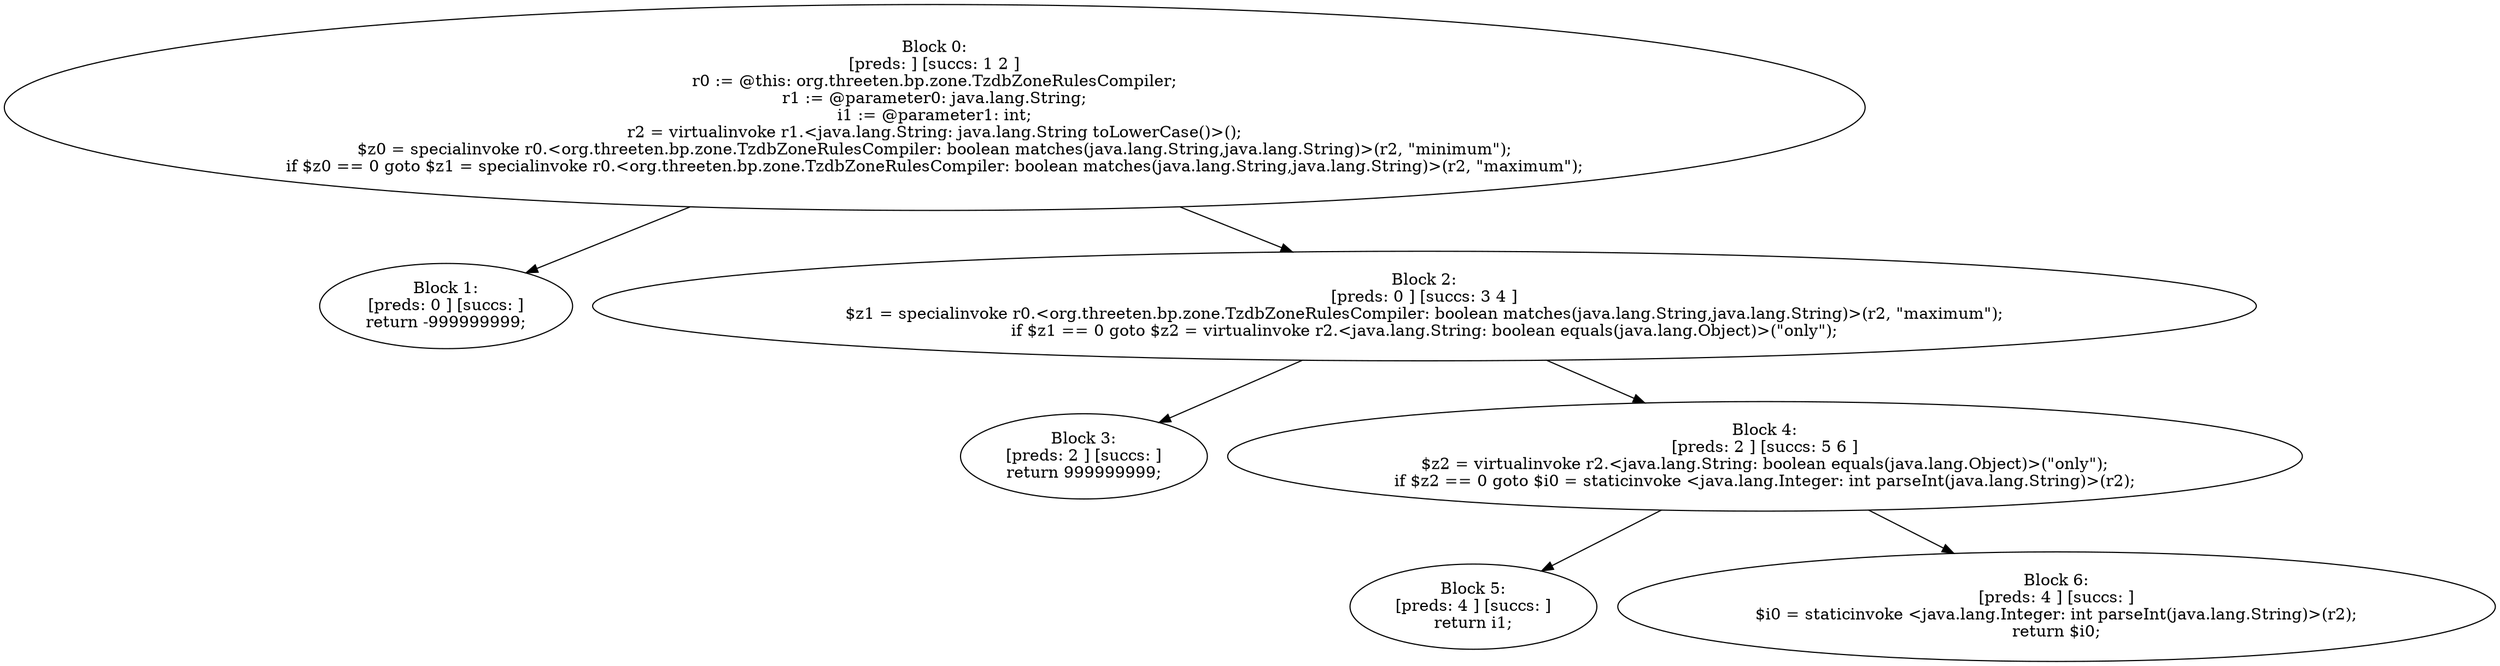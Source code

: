 digraph "unitGraph" {
    "Block 0:
[preds: ] [succs: 1 2 ]
r0 := @this: org.threeten.bp.zone.TzdbZoneRulesCompiler;
r1 := @parameter0: java.lang.String;
i1 := @parameter1: int;
r2 = virtualinvoke r1.<java.lang.String: java.lang.String toLowerCase()>();
$z0 = specialinvoke r0.<org.threeten.bp.zone.TzdbZoneRulesCompiler: boolean matches(java.lang.String,java.lang.String)>(r2, \"minimum\");
if $z0 == 0 goto $z1 = specialinvoke r0.<org.threeten.bp.zone.TzdbZoneRulesCompiler: boolean matches(java.lang.String,java.lang.String)>(r2, \"maximum\");
"
    "Block 1:
[preds: 0 ] [succs: ]
return -999999999;
"
    "Block 2:
[preds: 0 ] [succs: 3 4 ]
$z1 = specialinvoke r0.<org.threeten.bp.zone.TzdbZoneRulesCompiler: boolean matches(java.lang.String,java.lang.String)>(r2, \"maximum\");
if $z1 == 0 goto $z2 = virtualinvoke r2.<java.lang.String: boolean equals(java.lang.Object)>(\"only\");
"
    "Block 3:
[preds: 2 ] [succs: ]
return 999999999;
"
    "Block 4:
[preds: 2 ] [succs: 5 6 ]
$z2 = virtualinvoke r2.<java.lang.String: boolean equals(java.lang.Object)>(\"only\");
if $z2 == 0 goto $i0 = staticinvoke <java.lang.Integer: int parseInt(java.lang.String)>(r2);
"
    "Block 5:
[preds: 4 ] [succs: ]
return i1;
"
    "Block 6:
[preds: 4 ] [succs: ]
$i0 = staticinvoke <java.lang.Integer: int parseInt(java.lang.String)>(r2);
return $i0;
"
    "Block 0:
[preds: ] [succs: 1 2 ]
r0 := @this: org.threeten.bp.zone.TzdbZoneRulesCompiler;
r1 := @parameter0: java.lang.String;
i1 := @parameter1: int;
r2 = virtualinvoke r1.<java.lang.String: java.lang.String toLowerCase()>();
$z0 = specialinvoke r0.<org.threeten.bp.zone.TzdbZoneRulesCompiler: boolean matches(java.lang.String,java.lang.String)>(r2, \"minimum\");
if $z0 == 0 goto $z1 = specialinvoke r0.<org.threeten.bp.zone.TzdbZoneRulesCompiler: boolean matches(java.lang.String,java.lang.String)>(r2, \"maximum\");
"->"Block 1:
[preds: 0 ] [succs: ]
return -999999999;
";
    "Block 0:
[preds: ] [succs: 1 2 ]
r0 := @this: org.threeten.bp.zone.TzdbZoneRulesCompiler;
r1 := @parameter0: java.lang.String;
i1 := @parameter1: int;
r2 = virtualinvoke r1.<java.lang.String: java.lang.String toLowerCase()>();
$z0 = specialinvoke r0.<org.threeten.bp.zone.TzdbZoneRulesCompiler: boolean matches(java.lang.String,java.lang.String)>(r2, \"minimum\");
if $z0 == 0 goto $z1 = specialinvoke r0.<org.threeten.bp.zone.TzdbZoneRulesCompiler: boolean matches(java.lang.String,java.lang.String)>(r2, \"maximum\");
"->"Block 2:
[preds: 0 ] [succs: 3 4 ]
$z1 = specialinvoke r0.<org.threeten.bp.zone.TzdbZoneRulesCompiler: boolean matches(java.lang.String,java.lang.String)>(r2, \"maximum\");
if $z1 == 0 goto $z2 = virtualinvoke r2.<java.lang.String: boolean equals(java.lang.Object)>(\"only\");
";
    "Block 2:
[preds: 0 ] [succs: 3 4 ]
$z1 = specialinvoke r0.<org.threeten.bp.zone.TzdbZoneRulesCompiler: boolean matches(java.lang.String,java.lang.String)>(r2, \"maximum\");
if $z1 == 0 goto $z2 = virtualinvoke r2.<java.lang.String: boolean equals(java.lang.Object)>(\"only\");
"->"Block 3:
[preds: 2 ] [succs: ]
return 999999999;
";
    "Block 2:
[preds: 0 ] [succs: 3 4 ]
$z1 = specialinvoke r0.<org.threeten.bp.zone.TzdbZoneRulesCompiler: boolean matches(java.lang.String,java.lang.String)>(r2, \"maximum\");
if $z1 == 0 goto $z2 = virtualinvoke r2.<java.lang.String: boolean equals(java.lang.Object)>(\"only\");
"->"Block 4:
[preds: 2 ] [succs: 5 6 ]
$z2 = virtualinvoke r2.<java.lang.String: boolean equals(java.lang.Object)>(\"only\");
if $z2 == 0 goto $i0 = staticinvoke <java.lang.Integer: int parseInt(java.lang.String)>(r2);
";
    "Block 4:
[preds: 2 ] [succs: 5 6 ]
$z2 = virtualinvoke r2.<java.lang.String: boolean equals(java.lang.Object)>(\"only\");
if $z2 == 0 goto $i0 = staticinvoke <java.lang.Integer: int parseInt(java.lang.String)>(r2);
"->"Block 5:
[preds: 4 ] [succs: ]
return i1;
";
    "Block 4:
[preds: 2 ] [succs: 5 6 ]
$z2 = virtualinvoke r2.<java.lang.String: boolean equals(java.lang.Object)>(\"only\");
if $z2 == 0 goto $i0 = staticinvoke <java.lang.Integer: int parseInt(java.lang.String)>(r2);
"->"Block 6:
[preds: 4 ] [succs: ]
$i0 = staticinvoke <java.lang.Integer: int parseInt(java.lang.String)>(r2);
return $i0;
";
}
